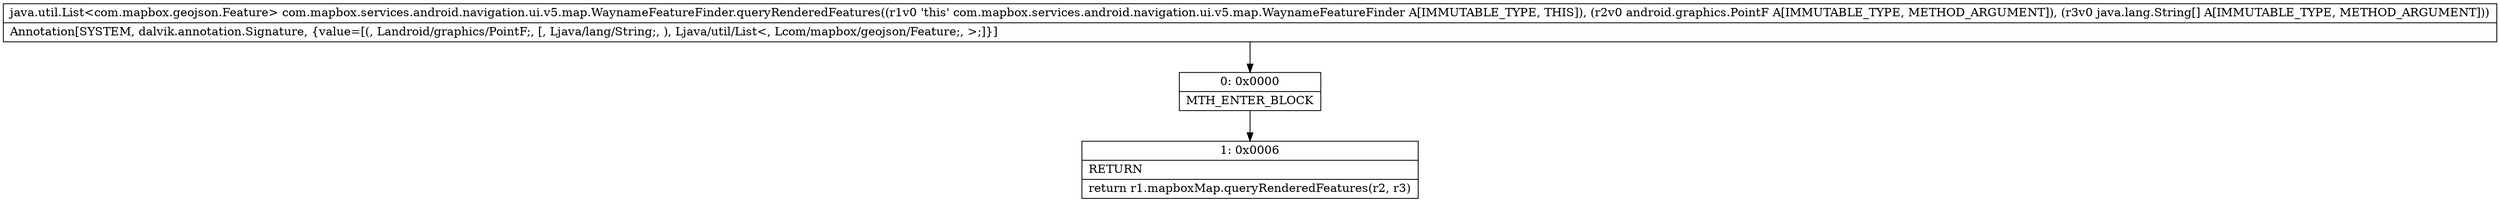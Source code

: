 digraph "CFG forcom.mapbox.services.android.navigation.ui.v5.map.WaynameFeatureFinder.queryRenderedFeatures(Landroid\/graphics\/PointF;[Ljava\/lang\/String;)Ljava\/util\/List;" {
Node_0 [shape=record,label="{0\:\ 0x0000|MTH_ENTER_BLOCK\l}"];
Node_1 [shape=record,label="{1\:\ 0x0006|RETURN\l|return r1.mapboxMap.queryRenderedFeatures(r2, r3)\l}"];
MethodNode[shape=record,label="{java.util.List\<com.mapbox.geojson.Feature\> com.mapbox.services.android.navigation.ui.v5.map.WaynameFeatureFinder.queryRenderedFeatures((r1v0 'this' com.mapbox.services.android.navigation.ui.v5.map.WaynameFeatureFinder A[IMMUTABLE_TYPE, THIS]), (r2v0 android.graphics.PointF A[IMMUTABLE_TYPE, METHOD_ARGUMENT]), (r3v0 java.lang.String[] A[IMMUTABLE_TYPE, METHOD_ARGUMENT]))  | Annotation[SYSTEM, dalvik.annotation.Signature, \{value=[(, Landroid\/graphics\/PointF;, [, Ljava\/lang\/String;, ), Ljava\/util\/List\<, Lcom\/mapbox\/geojson\/Feature;, \>;]\}]\l}"];
MethodNode -> Node_0;
Node_0 -> Node_1;
}

